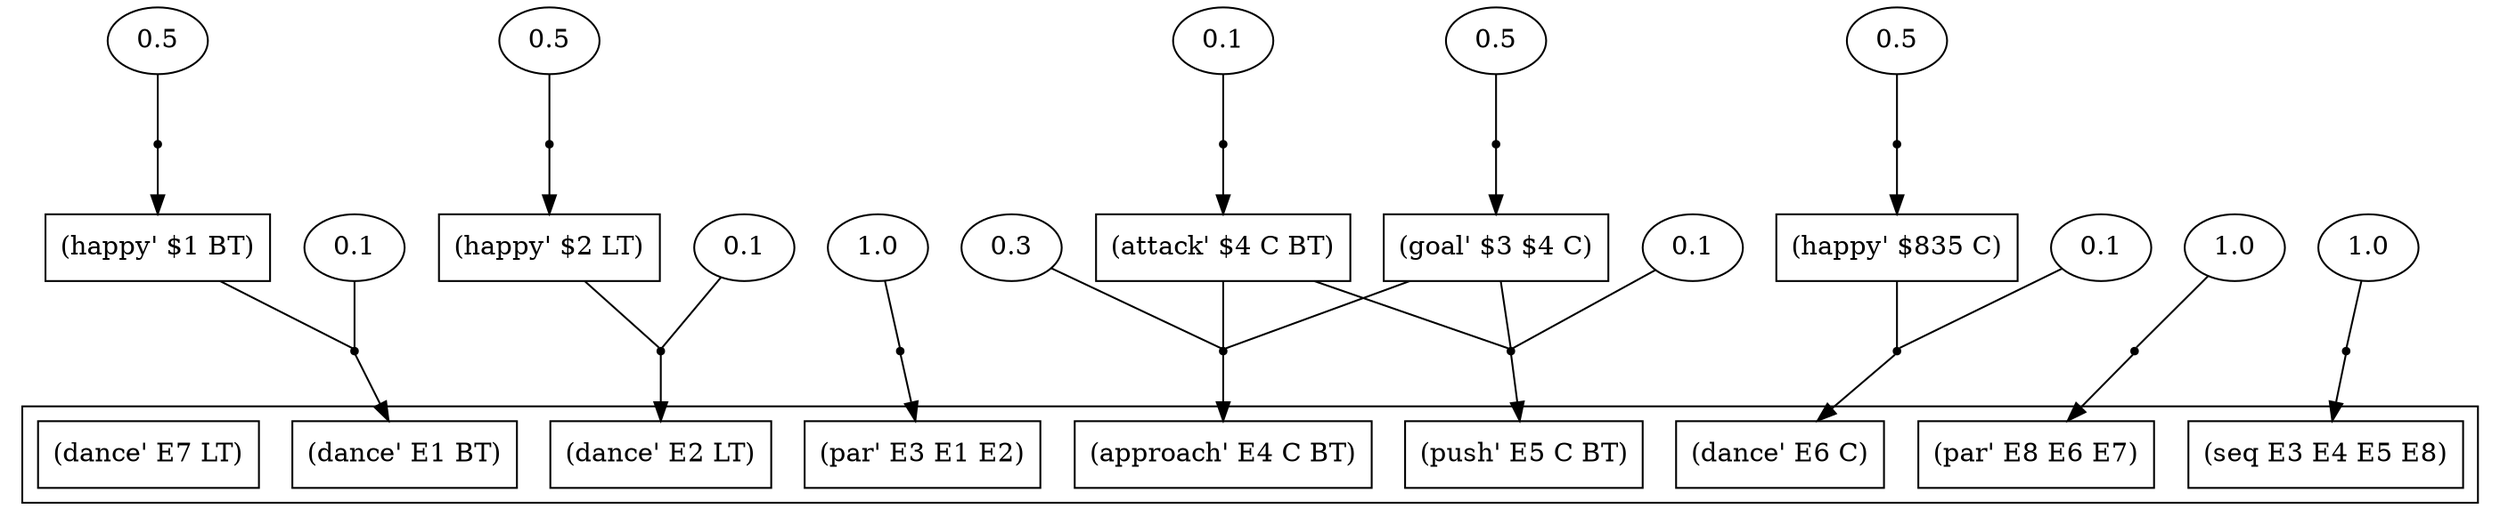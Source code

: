 digraph proof {
 graph [rankdir="TB"]
  e0 [label="0.1"];
  e1 [label="0.5"];
  e2 [label="0.1"];
  e3 [label="0.5"];
  e4 [label="1.0"];
  e5 [label="0.3"];
  e6 [label="0.5"];
  e7 [label="0.1"];
  e8 [label="0.1"];
  e9 [label="0.1"];
  e10 [label="0.5"];
  e11 [label="1.0"];
  e12 [label="1.0"];
  i0 [shape=box label="(happy' $1 BT)"];
  i1 [shape=box label="(happy' $2 LT)"];
  i2 [shape=box label="(goal' $3 $4 C)"];
  i3 [shape=box label="(attack' $4 C BT)"];
  i4 [shape=box label="(happy' $835 C)"];
  r0 [shape=point];
  r0 -> o0
  i0 -> r0 [arrowhead=none]
  e0 -> r0 [arrowhead=none]
  r1 [shape=point];
  r1 -> i0
  e1 -> r1 [arrowhead=none]
  r2 [shape=point];
  r2 -> o1
  i1 -> r2 [arrowhead=none]
  e2 -> r2 [arrowhead=none]
  r3 [shape=point];
  r3 -> i1
  e3 -> r3 [arrowhead=none]
  r4 [shape=point];
  r4 -> o2
  e4 -> r4 [arrowhead=none]
  r5 [shape=point];
  r5 -> o3
  i2 -> r5 [arrowhead=none]
  i3 -> r5 [arrowhead=none]
  e5 -> r5 [arrowhead=none]
  r6 [shape=point];
  r6 -> i2
  e6 -> r6 [arrowhead=none]
  r7 [shape=point];
  r7 -> i3
  e7 -> r7 [arrowhead=none]
  r8 [shape=point];
  r8 -> o4
  i2 -> r8 [arrowhead=none]
  i3 -> r8 [arrowhead=none]
  e8 -> r8 [arrowhead=none]
  r9 [shape=point];
  r9 -> o5
  i4 -> r9 [arrowhead=none]
  e9 -> r9 [arrowhead=none]
  r10 [shape=point];
  r10 -> i4
  e10 -> r10 [arrowhead=none]
  r11 [shape=point];
  r11 -> o7
  e11 -> r11 [arrowhead=none]
  r12 [shape=point];
  r12 -> o8
  e12 -> r12 [arrowhead=none]
 subgraph cluster {  o0 [shape=box label="(dance' E1 BT)"];
  o1 [shape=box label="(dance' E2 LT)"];
  o2 [shape=box label="(par' E3 E1 E2)"];
  o3 [shape=box label="(approach' E4 C BT)"];
  o4 [shape=box label="(push' E5 C BT)"];
  o5 [shape=box label="(dance' E6 C)"];
  o6 [shape=box label="(dance' E7 LT)"];
  o7 [shape=box label="(par' E8 E6 E7)"];
  o8 [shape=box label="(seq E3 E4 E5 E8)"];
 }
}

